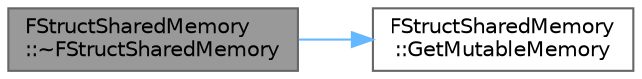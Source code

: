digraph "FStructSharedMemory::~FStructSharedMemory"
{
 // INTERACTIVE_SVG=YES
 // LATEX_PDF_SIZE
  bgcolor="transparent";
  edge [fontname=Helvetica,fontsize=10,labelfontname=Helvetica,labelfontsize=10];
  node [fontname=Helvetica,fontsize=10,shape=box,height=0.2,width=0.4];
  rankdir="LR";
  Node1 [id="Node000001",label="FStructSharedMemory\l::~FStructSharedMemory",height=0.2,width=0.4,color="gray40", fillcolor="grey60", style="filled", fontcolor="black",tooltip=" "];
  Node1 -> Node2 [id="edge1_Node000001_Node000002",color="steelblue1",style="solid",tooltip=" "];
  Node2 [id="Node000002",label="FStructSharedMemory\l::GetMutableMemory",height=0.2,width=0.4,color="grey40", fillcolor="white", style="filled",URL="$de/d95/structFStructSharedMemory.html#a33adc3577bcf61314a1d529105191fae",tooltip="Returns mutable pointer to aligned struct memory."];
}
